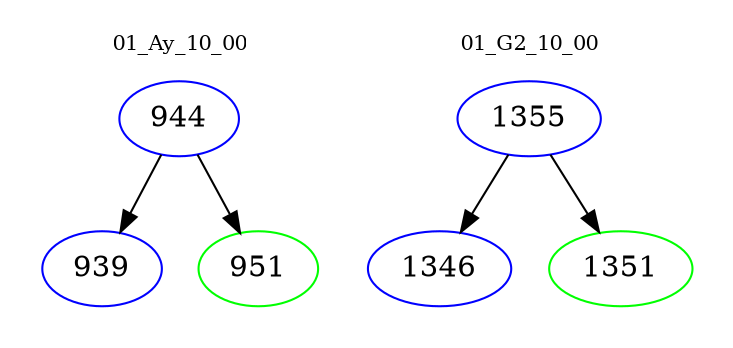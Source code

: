 digraph{
subgraph cluster_0 {
color = white
label = "01_Ay_10_00";
fontsize=10;
T0_944 [label="944", color="blue"]
T0_944 -> T0_939 [color="black"]
T0_939 [label="939", color="blue"]
T0_944 -> T0_951 [color="black"]
T0_951 [label="951", color="green"]
}
subgraph cluster_1 {
color = white
label = "01_G2_10_00";
fontsize=10;
T1_1355 [label="1355", color="blue"]
T1_1355 -> T1_1346 [color="black"]
T1_1346 [label="1346", color="blue"]
T1_1355 -> T1_1351 [color="black"]
T1_1351 [label="1351", color="green"]
}
}
